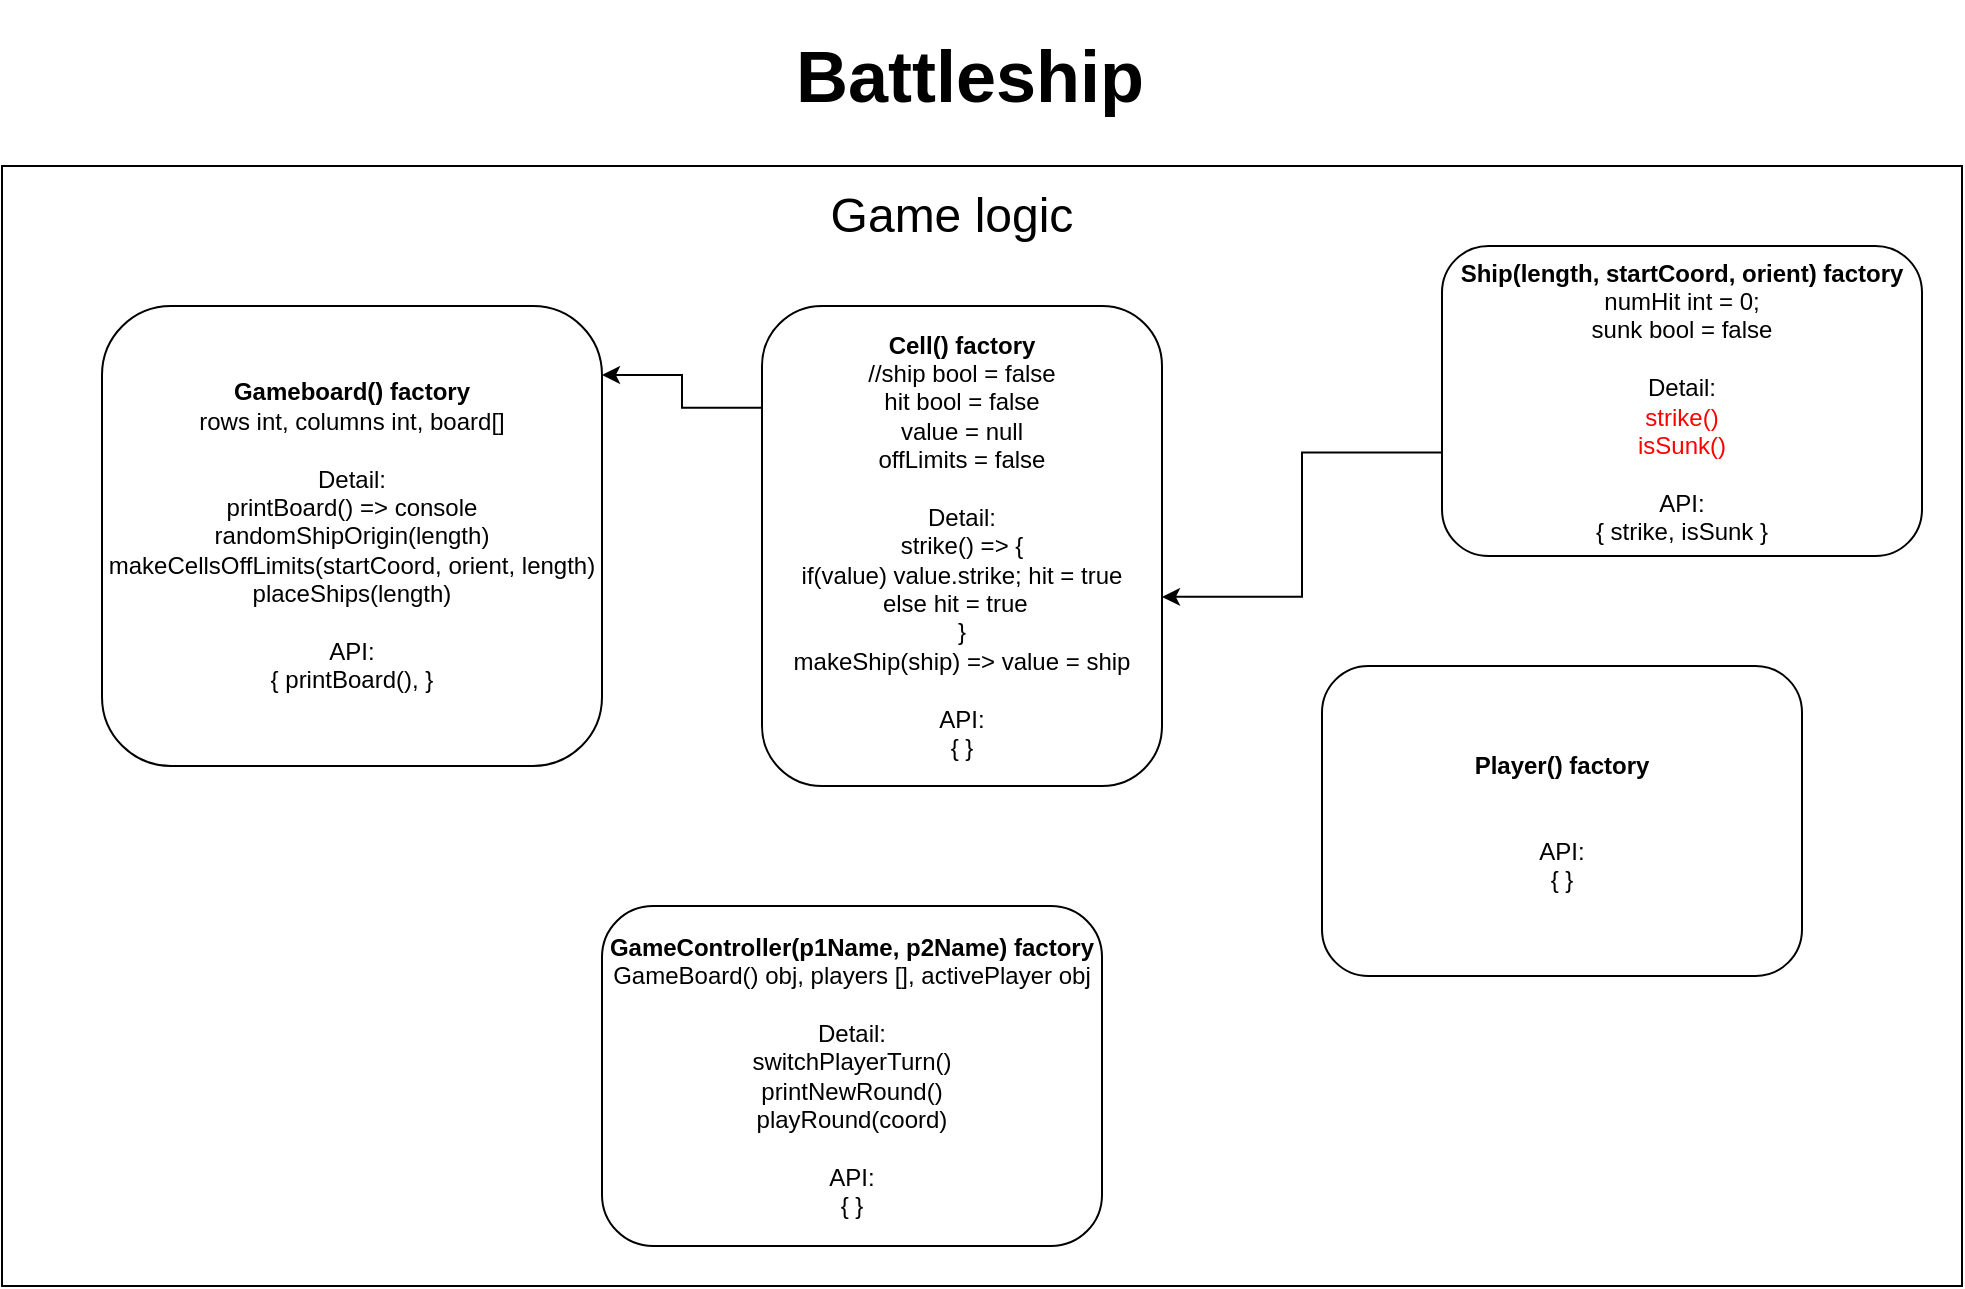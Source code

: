 <mxfile version="21.2.8" type="device">
  <diagram id="lwgqvJRINGIk6jCcCagH" name="Page-1">
    <mxGraphModel dx="1674" dy="907" grid="1" gridSize="10" guides="1" tooltips="1" connect="1" arrows="1" fold="1" page="1" pageScale="1" pageWidth="1169" pageHeight="1654" math="0" shadow="0">
      <root>
        <mxCell id="0" />
        <mxCell id="1" parent="0" />
        <mxCell id="4auNOPurH9hJKDzZOoez-3" value="" style="group" vertex="1" connectable="0" parent="1">
          <mxGeometry x="100" y="100" width="980" height="560" as="geometry" />
        </mxCell>
        <mxCell id="-ikyWUDgd_Xv_9u6cwtD-10" value="" style="rounded=0;whiteSpace=wrap;html=1;fontSize=10;" parent="4auNOPurH9hJKDzZOoez-3" vertex="1">
          <mxGeometry width="980" height="560" as="geometry" />
        </mxCell>
        <mxCell id="-ikyWUDgd_Xv_9u6cwtD-11" value="&lt;font style=&quot;font-size: 24px;&quot;&gt;Game logic&lt;/font&gt;" style="text;html=1;strokeColor=none;fillColor=none;align=center;verticalAlign=middle;whiteSpace=wrap;rounded=0;fontSize=10;" parent="4auNOPurH9hJKDzZOoez-3" vertex="1">
          <mxGeometry x="397" y="10" width="156" height="30" as="geometry" />
        </mxCell>
        <mxCell id="4auNOPurH9hJKDzZOoez-5" style="edgeStyle=orthogonalEdgeStyle;rounded=0;orthogonalLoop=1;jettySize=auto;html=1;entryX=1;entryY=0.606;entryDx=0;entryDy=0;entryPerimeter=0;exitX=0.003;exitY=0.666;exitDx=0;exitDy=0;exitPerimeter=0;" edge="1" parent="4auNOPurH9hJKDzZOoez-3" source="4auNOPurH9hJKDzZOoez-1" target="-ikyWUDgd_Xv_9u6cwtD-4">
          <mxGeometry relative="1" as="geometry" />
        </mxCell>
        <mxCell id="4auNOPurH9hJKDzZOoez-1" value="&lt;b&gt;Ship(length, startCoord, orient) factory&lt;/b&gt;&lt;br&gt;numHit int = 0;&lt;br&gt;sunk bool = false&lt;br&gt;&lt;br&gt;Detail:&lt;br&gt;&lt;font color=&quot;#ff0000&quot;&gt;strike()&lt;br&gt;isSunk()&lt;/font&gt;&lt;br&gt;&lt;br&gt;API:&lt;br&gt;{ strike, isSunk }" style="rounded=1;whiteSpace=wrap;html=1;fontSize=12;" vertex="1" parent="4auNOPurH9hJKDzZOoez-3">
          <mxGeometry x="720" y="40" width="240" height="155" as="geometry" />
        </mxCell>
        <mxCell id="4auNOPurH9hJKDzZOoez-8" style="edgeStyle=orthogonalEdgeStyle;rounded=0;orthogonalLoop=1;jettySize=auto;html=1;entryX=1;entryY=0.15;entryDx=0;entryDy=0;entryPerimeter=0;exitX=0.004;exitY=0.212;exitDx=0;exitDy=0;exitPerimeter=0;" edge="1" parent="4auNOPurH9hJKDzZOoez-3" source="-ikyWUDgd_Xv_9u6cwtD-4" target="-ikyWUDgd_Xv_9u6cwtD-3">
          <mxGeometry relative="1" as="geometry" />
        </mxCell>
        <mxCell id="-ikyWUDgd_Xv_9u6cwtD-4" value="&lt;b&gt;Cell() factory&lt;/b&gt;&lt;br&gt;//ship bool = false&lt;br&gt;hit bool = false&lt;br&gt;value = null&lt;br&gt;offLimits = false&lt;br&gt;&lt;br&gt;Detail:&lt;br&gt;strike() =&amp;gt; {&lt;br&gt;if(value) value.strike; hit = true&lt;br&gt;else hit = true&amp;nbsp;&amp;nbsp;&lt;br&gt;}&lt;br&gt;makeShip(ship) =&amp;gt; value = ship&lt;br&gt;&lt;br&gt;API:&lt;br&gt;{ }" style="rounded=1;whiteSpace=wrap;html=1;fontSize=12;" parent="4auNOPurH9hJKDzZOoez-3" vertex="1">
          <mxGeometry x="380" y="70" width="200" height="240" as="geometry" />
        </mxCell>
        <mxCell id="4auNOPurH9hJKDzZOoez-4" value="&lt;b&gt;Player() factory&lt;/b&gt;&lt;br&gt;&lt;br&gt;&lt;br&gt;API:&lt;br&gt;{ }" style="rounded=1;whiteSpace=wrap;html=1;fontSize=12;" vertex="1" parent="4auNOPurH9hJKDzZOoez-3">
          <mxGeometry x="660" y="250" width="240" height="155" as="geometry" />
        </mxCell>
        <mxCell id="-ikyWUDgd_Xv_9u6cwtD-8" value="&lt;b&gt;GameController(p1Name, p2Name) factory&lt;br&gt;&lt;/b&gt;GameBoard() obj, players [], activePlayer obj&lt;br&gt;&lt;br&gt;Detail:&lt;br&gt;switchPlayerTurn()&lt;br&gt;printNewRound()&lt;br&gt;playRound(coord)&lt;br&gt;&lt;br&gt;API:&lt;br&gt;{ }" style="rounded=1;whiteSpace=wrap;html=1;fontSize=12;" parent="4auNOPurH9hJKDzZOoez-3" vertex="1">
          <mxGeometry x="300" y="370" width="250" height="170" as="geometry" />
        </mxCell>
        <mxCell id="-ikyWUDgd_Xv_9u6cwtD-3" value="&lt;b&gt;Gameboard() factory&lt;/b&gt;&lt;br&gt;rows int, columns int, board[]&lt;br&gt;&lt;br&gt;Detail:&lt;br&gt;printBoard() =&amp;gt; console&lt;br&gt;randomShipOrigin(length)&lt;br&gt;makeCellsOffLimits(startCoord, orient, length)&lt;br&gt;placeShips(length)&lt;br&gt;&lt;br&gt;API:&lt;br&gt;{ printBoard(), }" style="rounded=1;whiteSpace=wrap;html=1;fontSize=12;" parent="4auNOPurH9hJKDzZOoez-3" vertex="1">
          <mxGeometry x="50" y="70" width="250" height="230" as="geometry" />
        </mxCell>
        <mxCell id="-ikyWUDgd_Xv_9u6cwtD-1" value="&lt;h1&gt;&lt;font style=&quot;font-size: 36px;&quot;&gt;Battleship&lt;/font&gt;&lt;/h1&gt;" style="text;strokeColor=none;align=center;fillColor=none;html=1;verticalAlign=middle;whiteSpace=wrap;rounded=0;" parent="1" vertex="1">
          <mxGeometry x="554" y="40" width="60" height="30" as="geometry" />
        </mxCell>
      </root>
    </mxGraphModel>
  </diagram>
</mxfile>
